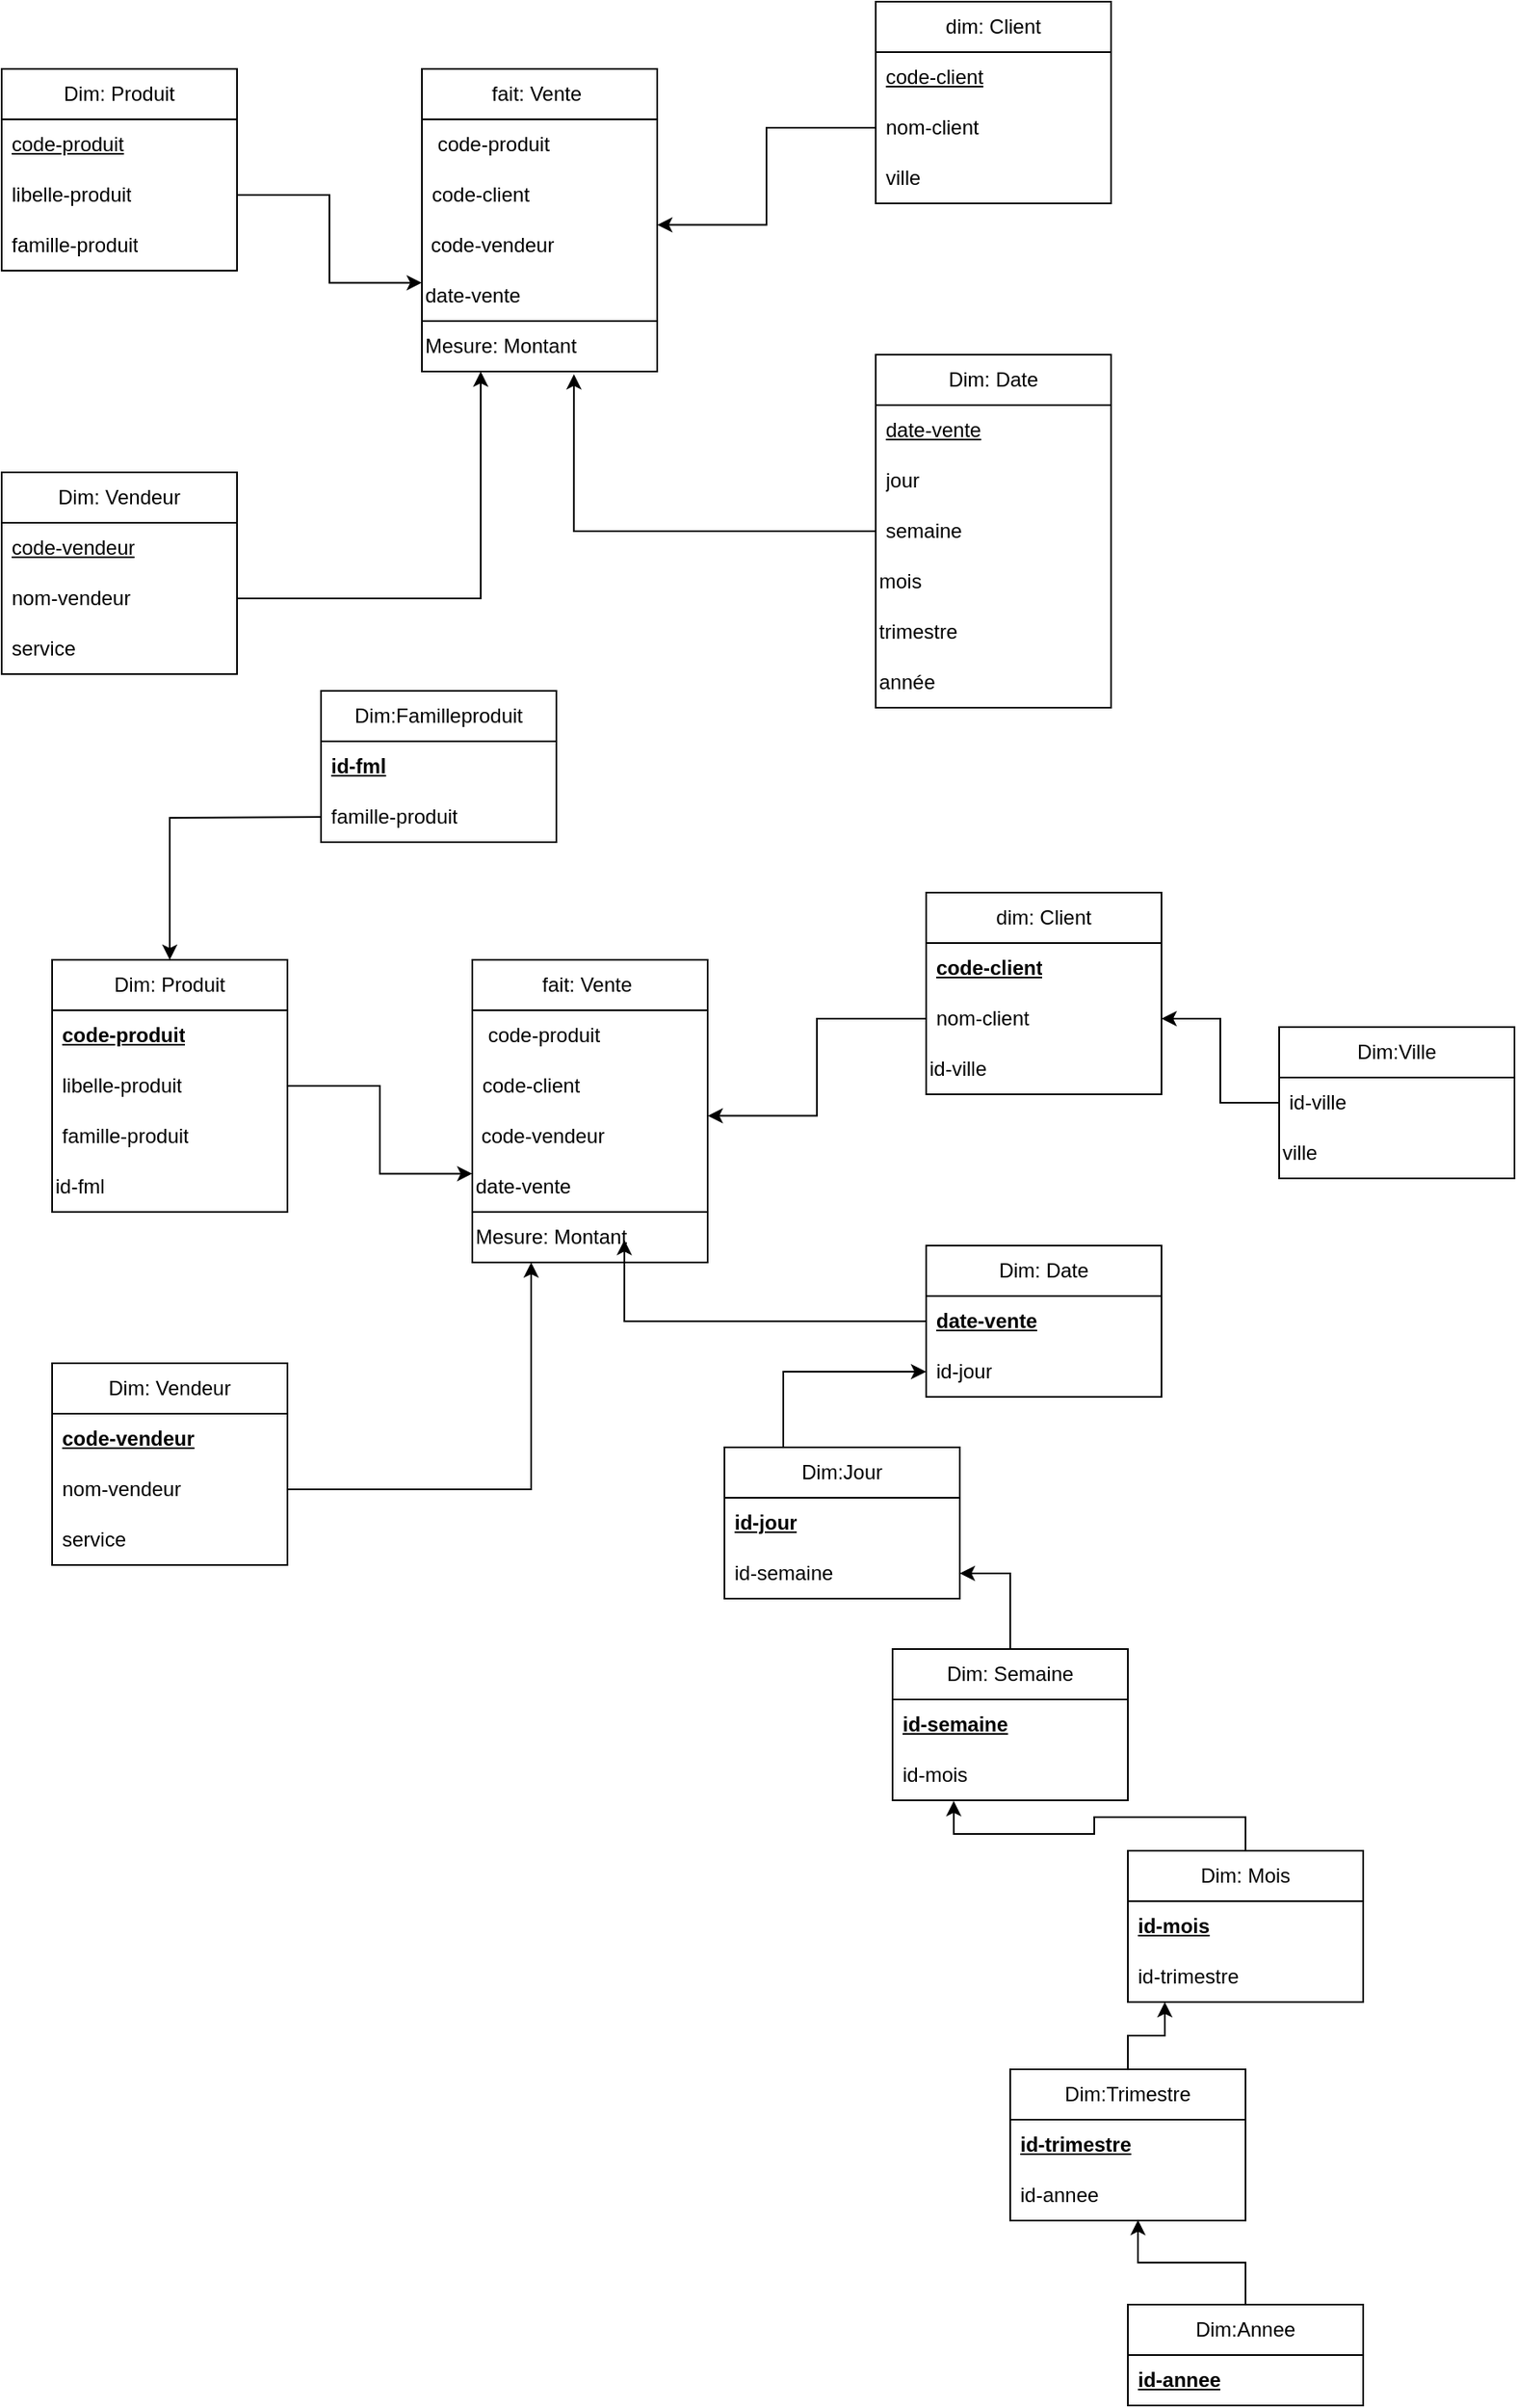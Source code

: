 <mxfile version="26.1.0">
  <diagram name="Page-1" id="KEDATxrR5Fn7vLpCj5Vk">
    <mxGraphModel dx="1235" dy="614" grid="1" gridSize="10" guides="1" tooltips="1" connect="1" arrows="1" fold="1" page="1" pageScale="1" pageWidth="850" pageHeight="1100" math="0" shadow="0">
      <root>
        <mxCell id="0" />
        <mxCell id="1" parent="0" />
        <mxCell id="0aM4Y-fV2f8SCpQGQELz-1" value="fait: Vente&amp;nbsp;" style="swimlane;fontStyle=0;childLayout=stackLayout;horizontal=1;startSize=30;horizontalStack=0;resizeParent=1;resizeParentMax=0;resizeLast=0;collapsible=1;marginBottom=0;whiteSpace=wrap;html=1;" vertex="1" parent="1">
          <mxGeometry x="360" y="140" width="140" height="180" as="geometry" />
        </mxCell>
        <mxCell id="0aM4Y-fV2f8SCpQGQELz-3" value="&amp;nbsp;code-produit" style="text;strokeColor=none;fillColor=none;align=left;verticalAlign=middle;spacingLeft=4;spacingRight=4;overflow=hidden;points=[[0,0.5],[1,0.5]];portConstraint=eastwest;rotatable=0;whiteSpace=wrap;html=1;" vertex="1" parent="0aM4Y-fV2f8SCpQGQELz-1">
          <mxGeometry y="30" width="140" height="30" as="geometry" />
        </mxCell>
        <mxCell id="0aM4Y-fV2f8SCpQGQELz-4" value="code-client" style="text;strokeColor=none;fillColor=none;align=left;verticalAlign=middle;spacingLeft=4;spacingRight=4;overflow=hidden;points=[[0,0.5],[1,0.5]];portConstraint=eastwest;rotatable=0;whiteSpace=wrap;html=1;" vertex="1" parent="0aM4Y-fV2f8SCpQGQELz-1">
          <mxGeometry y="60" width="140" height="30" as="geometry" />
        </mxCell>
        <mxCell id="0aM4Y-fV2f8SCpQGQELz-10" value="&amp;nbsp;code-vendeur" style="text;html=1;align=left;verticalAlign=middle;resizable=0;points=[];autosize=1;strokeColor=none;fillColor=none;" vertex="1" parent="0aM4Y-fV2f8SCpQGQELz-1">
          <mxGeometry y="90" width="140" height="30" as="geometry" />
        </mxCell>
        <mxCell id="0aM4Y-fV2f8SCpQGQELz-11" value="date-vente" style="text;html=1;align=left;verticalAlign=middle;resizable=0;points=[];autosize=1;strokeColor=none;fillColor=none;" vertex="1" parent="0aM4Y-fV2f8SCpQGQELz-1">
          <mxGeometry y="120" width="140" height="30" as="geometry" />
        </mxCell>
        <mxCell id="0aM4Y-fV2f8SCpQGQELz-19" value="Mesure: Montant" style="text;html=1;align=left;verticalAlign=middle;whiteSpace=wrap;rounded=0;strokeColor=default;" vertex="1" parent="0aM4Y-fV2f8SCpQGQELz-1">
          <mxGeometry y="150" width="140" height="30" as="geometry" />
        </mxCell>
        <mxCell id="0aM4Y-fV2f8SCpQGQELz-20" value="Dim: Produit" style="swimlane;fontStyle=0;childLayout=stackLayout;horizontal=1;startSize=30;horizontalStack=0;resizeParent=1;resizeParentMax=0;resizeLast=0;collapsible=1;marginBottom=0;whiteSpace=wrap;html=1;" vertex="1" parent="1">
          <mxGeometry x="110" y="140" width="140" height="120" as="geometry" />
        </mxCell>
        <mxCell id="0aM4Y-fV2f8SCpQGQELz-21" value="&lt;u&gt;code-produit&lt;/u&gt;" style="text;strokeColor=none;fillColor=none;align=left;verticalAlign=middle;spacingLeft=4;spacingRight=4;overflow=hidden;points=[[0,0.5],[1,0.5]];portConstraint=eastwest;rotatable=0;whiteSpace=wrap;html=1;" vertex="1" parent="0aM4Y-fV2f8SCpQGQELz-20">
          <mxGeometry y="30" width="140" height="30" as="geometry" />
        </mxCell>
        <mxCell id="0aM4Y-fV2f8SCpQGQELz-22" value="libelle-produit" style="text;strokeColor=none;fillColor=none;align=left;verticalAlign=middle;spacingLeft=4;spacingRight=4;overflow=hidden;points=[[0,0.5],[1,0.5]];portConstraint=eastwest;rotatable=0;whiteSpace=wrap;html=1;" vertex="1" parent="0aM4Y-fV2f8SCpQGQELz-20">
          <mxGeometry y="60" width="140" height="30" as="geometry" />
        </mxCell>
        <mxCell id="0aM4Y-fV2f8SCpQGQELz-23" value="famille-produit" style="text;strokeColor=none;fillColor=none;align=left;verticalAlign=middle;spacingLeft=4;spacingRight=4;overflow=hidden;points=[[0,0.5],[1,0.5]];portConstraint=eastwest;rotatable=0;whiteSpace=wrap;html=1;" vertex="1" parent="0aM4Y-fV2f8SCpQGQELz-20">
          <mxGeometry y="90" width="140" height="30" as="geometry" />
        </mxCell>
        <mxCell id="0aM4Y-fV2f8SCpQGQELz-24" value="dim: Client" style="swimlane;fontStyle=0;childLayout=stackLayout;horizontal=1;startSize=30;horizontalStack=0;resizeParent=1;resizeParentMax=0;resizeLast=0;collapsible=1;marginBottom=0;whiteSpace=wrap;html=1;" vertex="1" parent="1">
          <mxGeometry x="630" y="100" width="140" height="120" as="geometry" />
        </mxCell>
        <mxCell id="0aM4Y-fV2f8SCpQGQELz-25" value="&lt;u&gt;code-client&lt;/u&gt;" style="text;strokeColor=none;fillColor=none;align=left;verticalAlign=middle;spacingLeft=4;spacingRight=4;overflow=hidden;points=[[0,0.5],[1,0.5]];portConstraint=eastwest;rotatable=0;whiteSpace=wrap;html=1;" vertex="1" parent="0aM4Y-fV2f8SCpQGQELz-24">
          <mxGeometry y="30" width="140" height="30" as="geometry" />
        </mxCell>
        <mxCell id="0aM4Y-fV2f8SCpQGQELz-26" value="nom-client&amp;nbsp;" style="text;strokeColor=none;fillColor=none;align=left;verticalAlign=middle;spacingLeft=4;spacingRight=4;overflow=hidden;points=[[0,0.5],[1,0.5]];portConstraint=eastwest;rotatable=0;whiteSpace=wrap;html=1;" vertex="1" parent="0aM4Y-fV2f8SCpQGQELz-24">
          <mxGeometry y="60" width="140" height="30" as="geometry" />
        </mxCell>
        <mxCell id="0aM4Y-fV2f8SCpQGQELz-27" value="ville" style="text;strokeColor=none;fillColor=none;align=left;verticalAlign=middle;spacingLeft=4;spacingRight=4;overflow=hidden;points=[[0,0.5],[1,0.5]];portConstraint=eastwest;rotatable=0;whiteSpace=wrap;html=1;" vertex="1" parent="0aM4Y-fV2f8SCpQGQELz-24">
          <mxGeometry y="90" width="140" height="30" as="geometry" />
        </mxCell>
        <mxCell id="0aM4Y-fV2f8SCpQGQELz-29" value="Dim: Vendeur" style="swimlane;fontStyle=0;childLayout=stackLayout;horizontal=1;startSize=30;horizontalStack=0;resizeParent=1;resizeParentMax=0;resizeLast=0;collapsible=1;marginBottom=0;whiteSpace=wrap;html=1;" vertex="1" parent="1">
          <mxGeometry x="110" y="380" width="140" height="120" as="geometry" />
        </mxCell>
        <mxCell id="0aM4Y-fV2f8SCpQGQELz-30" value="&lt;u&gt;code-vendeur&lt;/u&gt;" style="text;strokeColor=none;fillColor=none;align=left;verticalAlign=middle;spacingLeft=4;spacingRight=4;overflow=hidden;points=[[0,0.5],[1,0.5]];portConstraint=eastwest;rotatable=0;whiteSpace=wrap;html=1;" vertex="1" parent="0aM4Y-fV2f8SCpQGQELz-29">
          <mxGeometry y="30" width="140" height="30" as="geometry" />
        </mxCell>
        <mxCell id="0aM4Y-fV2f8SCpQGQELz-31" value="nom-vendeur" style="text;strokeColor=none;fillColor=none;align=left;verticalAlign=middle;spacingLeft=4;spacingRight=4;overflow=hidden;points=[[0,0.5],[1,0.5]];portConstraint=eastwest;rotatable=0;whiteSpace=wrap;html=1;" vertex="1" parent="0aM4Y-fV2f8SCpQGQELz-29">
          <mxGeometry y="60" width="140" height="30" as="geometry" />
        </mxCell>
        <mxCell id="0aM4Y-fV2f8SCpQGQELz-32" value="service" style="text;strokeColor=none;fillColor=none;align=left;verticalAlign=middle;spacingLeft=4;spacingRight=4;overflow=hidden;points=[[0,0.5],[1,0.5]];portConstraint=eastwest;rotatable=0;whiteSpace=wrap;html=1;" vertex="1" parent="0aM4Y-fV2f8SCpQGQELz-29">
          <mxGeometry y="90" width="140" height="30" as="geometry" />
        </mxCell>
        <mxCell id="0aM4Y-fV2f8SCpQGQELz-33" value="Dim: Date" style="swimlane;fontStyle=0;childLayout=stackLayout;horizontal=1;startSize=30;horizontalStack=0;resizeParent=1;resizeParentMax=0;resizeLast=0;collapsible=1;marginBottom=0;whiteSpace=wrap;html=1;" vertex="1" parent="1">
          <mxGeometry x="630" y="310" width="140" height="210" as="geometry" />
        </mxCell>
        <mxCell id="0aM4Y-fV2f8SCpQGQELz-34" value="&lt;u&gt;date-vente&lt;/u&gt;" style="text;strokeColor=none;fillColor=none;align=left;verticalAlign=middle;spacingLeft=4;spacingRight=4;overflow=hidden;points=[[0,0.5],[1,0.5]];portConstraint=eastwest;rotatable=0;whiteSpace=wrap;html=1;" vertex="1" parent="0aM4Y-fV2f8SCpQGQELz-33">
          <mxGeometry y="30" width="140" height="30" as="geometry" />
        </mxCell>
        <mxCell id="0aM4Y-fV2f8SCpQGQELz-35" value="jour" style="text;strokeColor=none;fillColor=none;align=left;verticalAlign=middle;spacingLeft=4;spacingRight=4;overflow=hidden;points=[[0,0.5],[1,0.5]];portConstraint=eastwest;rotatable=0;whiteSpace=wrap;html=1;" vertex="1" parent="0aM4Y-fV2f8SCpQGQELz-33">
          <mxGeometry y="60" width="140" height="30" as="geometry" />
        </mxCell>
        <mxCell id="0aM4Y-fV2f8SCpQGQELz-36" value="semaine" style="text;strokeColor=none;fillColor=none;align=left;verticalAlign=middle;spacingLeft=4;spacingRight=4;overflow=hidden;points=[[0,0.5],[1,0.5]];portConstraint=eastwest;rotatable=0;whiteSpace=wrap;html=1;" vertex="1" parent="0aM4Y-fV2f8SCpQGQELz-33">
          <mxGeometry y="90" width="140" height="30" as="geometry" />
        </mxCell>
        <mxCell id="0aM4Y-fV2f8SCpQGQELz-38" value="mois" style="text;html=1;align=left;verticalAlign=middle;whiteSpace=wrap;rounded=0;" vertex="1" parent="0aM4Y-fV2f8SCpQGQELz-33">
          <mxGeometry y="120" width="140" height="30" as="geometry" />
        </mxCell>
        <mxCell id="0aM4Y-fV2f8SCpQGQELz-39" value="trimestre" style="text;html=1;align=left;verticalAlign=middle;whiteSpace=wrap;rounded=0;" vertex="1" parent="0aM4Y-fV2f8SCpQGQELz-33">
          <mxGeometry y="150" width="140" height="30" as="geometry" />
        </mxCell>
        <mxCell id="0aM4Y-fV2f8SCpQGQELz-40" value="année" style="text;html=1;align=left;verticalAlign=middle;whiteSpace=wrap;rounded=0;" vertex="1" parent="0aM4Y-fV2f8SCpQGQELz-33">
          <mxGeometry y="180" width="140" height="30" as="geometry" />
        </mxCell>
        <mxCell id="0aM4Y-fV2f8SCpQGQELz-41" style="edgeStyle=orthogonalEdgeStyle;rounded=0;orthogonalLoop=1;jettySize=auto;html=1;exitX=1;exitY=0.5;exitDx=0;exitDy=0;entryX=0;entryY=0.24;entryDx=0;entryDy=0;entryPerimeter=0;" edge="1" parent="1" source="0aM4Y-fV2f8SCpQGQELz-22" target="0aM4Y-fV2f8SCpQGQELz-11">
          <mxGeometry relative="1" as="geometry">
            <mxPoint x="350" y="260" as="targetPoint" />
          </mxGeometry>
        </mxCell>
        <mxCell id="0aM4Y-fV2f8SCpQGQELz-42" style="edgeStyle=orthogonalEdgeStyle;rounded=0;orthogonalLoop=1;jettySize=auto;html=1;exitX=1;exitY=0.5;exitDx=0;exitDy=0;entryX=0.25;entryY=1;entryDx=0;entryDy=0;" edge="1" parent="1" source="0aM4Y-fV2f8SCpQGQELz-31" target="0aM4Y-fV2f8SCpQGQELz-19">
          <mxGeometry relative="1" as="geometry" />
        </mxCell>
        <mxCell id="0aM4Y-fV2f8SCpQGQELz-43" style="edgeStyle=orthogonalEdgeStyle;rounded=0;orthogonalLoop=1;jettySize=auto;html=1;exitX=0;exitY=0.5;exitDx=0;exitDy=0;entryX=0.646;entryY=1.053;entryDx=0;entryDy=0;entryPerimeter=0;" edge="1" parent="1" source="0aM4Y-fV2f8SCpQGQELz-36" target="0aM4Y-fV2f8SCpQGQELz-19">
          <mxGeometry relative="1" as="geometry" />
        </mxCell>
        <mxCell id="0aM4Y-fV2f8SCpQGQELz-44" style="edgeStyle=orthogonalEdgeStyle;rounded=0;orthogonalLoop=1;jettySize=auto;html=1;exitX=0;exitY=0.5;exitDx=0;exitDy=0;entryX=1;entryY=0.093;entryDx=0;entryDy=0;entryPerimeter=0;" edge="1" parent="1" source="0aM4Y-fV2f8SCpQGQELz-26" target="0aM4Y-fV2f8SCpQGQELz-10">
          <mxGeometry relative="1" as="geometry" />
        </mxCell>
        <mxCell id="0aM4Y-fV2f8SCpQGQELz-74" value="fait: Vente&amp;nbsp;" style="swimlane;fontStyle=0;childLayout=stackLayout;horizontal=1;startSize=30;horizontalStack=0;resizeParent=1;resizeParentMax=0;resizeLast=0;collapsible=1;marginBottom=0;whiteSpace=wrap;html=1;" vertex="1" parent="1">
          <mxGeometry x="390" y="670" width="140" height="180" as="geometry" />
        </mxCell>
        <mxCell id="0aM4Y-fV2f8SCpQGQELz-75" value="&amp;nbsp;code-produit" style="text;strokeColor=none;fillColor=none;align=left;verticalAlign=middle;spacingLeft=4;spacingRight=4;overflow=hidden;points=[[0,0.5],[1,0.5]];portConstraint=eastwest;rotatable=0;whiteSpace=wrap;html=1;" vertex="1" parent="0aM4Y-fV2f8SCpQGQELz-74">
          <mxGeometry y="30" width="140" height="30" as="geometry" />
        </mxCell>
        <mxCell id="0aM4Y-fV2f8SCpQGQELz-76" value="code-client" style="text;strokeColor=none;fillColor=none;align=left;verticalAlign=middle;spacingLeft=4;spacingRight=4;overflow=hidden;points=[[0,0.5],[1,0.5]];portConstraint=eastwest;rotatable=0;whiteSpace=wrap;html=1;" vertex="1" parent="0aM4Y-fV2f8SCpQGQELz-74">
          <mxGeometry y="60" width="140" height="30" as="geometry" />
        </mxCell>
        <mxCell id="0aM4Y-fV2f8SCpQGQELz-77" value="&amp;nbsp;code-vendeur" style="text;html=1;align=left;verticalAlign=middle;resizable=0;points=[];autosize=1;strokeColor=none;fillColor=none;" vertex="1" parent="0aM4Y-fV2f8SCpQGQELz-74">
          <mxGeometry y="90" width="140" height="30" as="geometry" />
        </mxCell>
        <mxCell id="0aM4Y-fV2f8SCpQGQELz-78" value="date-vente" style="text;html=1;align=left;verticalAlign=middle;resizable=0;points=[];autosize=1;strokeColor=none;fillColor=none;" vertex="1" parent="0aM4Y-fV2f8SCpQGQELz-74">
          <mxGeometry y="120" width="140" height="30" as="geometry" />
        </mxCell>
        <mxCell id="0aM4Y-fV2f8SCpQGQELz-79" value="Mesure: Montant" style="text;html=1;align=left;verticalAlign=middle;whiteSpace=wrap;rounded=0;strokeColor=default;" vertex="1" parent="0aM4Y-fV2f8SCpQGQELz-74">
          <mxGeometry y="150" width="140" height="30" as="geometry" />
        </mxCell>
        <mxCell id="0aM4Y-fV2f8SCpQGQELz-80" value="Dim: Produit" style="swimlane;fontStyle=0;childLayout=stackLayout;horizontal=1;startSize=30;horizontalStack=0;resizeParent=1;resizeParentMax=0;resizeLast=0;collapsible=1;marginBottom=0;whiteSpace=wrap;html=1;" vertex="1" parent="1">
          <mxGeometry x="140" y="670" width="140" height="150" as="geometry" />
        </mxCell>
        <mxCell id="0aM4Y-fV2f8SCpQGQELz-81" value="&lt;u&gt;&lt;b&gt;code-produit&lt;/b&gt;&lt;/u&gt;" style="text;strokeColor=none;fillColor=none;align=left;verticalAlign=middle;spacingLeft=4;spacingRight=4;overflow=hidden;points=[[0,0.5],[1,0.5]];portConstraint=eastwest;rotatable=0;whiteSpace=wrap;html=1;" vertex="1" parent="0aM4Y-fV2f8SCpQGQELz-80">
          <mxGeometry y="30" width="140" height="30" as="geometry" />
        </mxCell>
        <mxCell id="0aM4Y-fV2f8SCpQGQELz-82" value="libelle-produit" style="text;strokeColor=none;fillColor=none;align=left;verticalAlign=middle;spacingLeft=4;spacingRight=4;overflow=hidden;points=[[0,0.5],[1,0.5]];portConstraint=eastwest;rotatable=0;whiteSpace=wrap;html=1;" vertex="1" parent="0aM4Y-fV2f8SCpQGQELz-80">
          <mxGeometry y="60" width="140" height="30" as="geometry" />
        </mxCell>
        <mxCell id="0aM4Y-fV2f8SCpQGQELz-83" value="famille-produit" style="text;strokeColor=none;fillColor=none;align=left;verticalAlign=middle;spacingLeft=4;spacingRight=4;overflow=hidden;points=[[0,0.5],[1,0.5]];portConstraint=eastwest;rotatable=0;whiteSpace=wrap;html=1;" vertex="1" parent="0aM4Y-fV2f8SCpQGQELz-80">
          <mxGeometry y="90" width="140" height="30" as="geometry" />
        </mxCell>
        <mxCell id="0aM4Y-fV2f8SCpQGQELz-124" value="id-fml" style="text;html=1;align=left;verticalAlign=middle;whiteSpace=wrap;rounded=0;" vertex="1" parent="0aM4Y-fV2f8SCpQGQELz-80">
          <mxGeometry y="120" width="140" height="30" as="geometry" />
        </mxCell>
        <mxCell id="0aM4Y-fV2f8SCpQGQELz-84" value="dim: Client" style="swimlane;fontStyle=0;childLayout=stackLayout;horizontal=1;startSize=30;horizontalStack=0;resizeParent=1;resizeParentMax=0;resizeLast=0;collapsible=1;marginBottom=0;whiteSpace=wrap;html=1;" vertex="1" parent="1">
          <mxGeometry x="660" y="630" width="140" height="120" as="geometry" />
        </mxCell>
        <mxCell id="0aM4Y-fV2f8SCpQGQELz-85" value="&lt;u&gt;&lt;b&gt;code-client&lt;/b&gt;&lt;/u&gt;" style="text;strokeColor=none;fillColor=none;align=left;verticalAlign=middle;spacingLeft=4;spacingRight=4;overflow=hidden;points=[[0,0.5],[1,0.5]];portConstraint=eastwest;rotatable=0;whiteSpace=wrap;html=1;" vertex="1" parent="0aM4Y-fV2f8SCpQGQELz-84">
          <mxGeometry y="30" width="140" height="30" as="geometry" />
        </mxCell>
        <mxCell id="0aM4Y-fV2f8SCpQGQELz-86" value="nom-client&amp;nbsp;" style="text;strokeColor=none;fillColor=none;align=left;verticalAlign=middle;spacingLeft=4;spacingRight=4;overflow=hidden;points=[[0,0.5],[1,0.5]];portConstraint=eastwest;rotatable=0;whiteSpace=wrap;html=1;" vertex="1" parent="0aM4Y-fV2f8SCpQGQELz-84">
          <mxGeometry y="60" width="140" height="30" as="geometry" />
        </mxCell>
        <mxCell id="0aM4Y-fV2f8SCpQGQELz-134" value="id-ville" style="text;html=1;align=left;verticalAlign=middle;whiteSpace=wrap;rounded=0;" vertex="1" parent="0aM4Y-fV2f8SCpQGQELz-84">
          <mxGeometry y="90" width="140" height="30" as="geometry" />
        </mxCell>
        <mxCell id="0aM4Y-fV2f8SCpQGQELz-88" value="Dim: Vendeur" style="swimlane;fontStyle=0;childLayout=stackLayout;horizontal=1;startSize=30;horizontalStack=0;resizeParent=1;resizeParentMax=0;resizeLast=0;collapsible=1;marginBottom=0;whiteSpace=wrap;html=1;" vertex="1" parent="1">
          <mxGeometry x="140" y="910" width="140" height="120" as="geometry" />
        </mxCell>
        <mxCell id="0aM4Y-fV2f8SCpQGQELz-89" value="&lt;u&gt;&lt;b&gt;code-vendeur&lt;/b&gt;&lt;/u&gt;" style="text;strokeColor=none;fillColor=none;align=left;verticalAlign=middle;spacingLeft=4;spacingRight=4;overflow=hidden;points=[[0,0.5],[1,0.5]];portConstraint=eastwest;rotatable=0;whiteSpace=wrap;html=1;" vertex="1" parent="0aM4Y-fV2f8SCpQGQELz-88">
          <mxGeometry y="30" width="140" height="30" as="geometry" />
        </mxCell>
        <mxCell id="0aM4Y-fV2f8SCpQGQELz-90" value="nom-vendeur" style="text;strokeColor=none;fillColor=none;align=left;verticalAlign=middle;spacingLeft=4;spacingRight=4;overflow=hidden;points=[[0,0.5],[1,0.5]];portConstraint=eastwest;rotatable=0;whiteSpace=wrap;html=1;" vertex="1" parent="0aM4Y-fV2f8SCpQGQELz-88">
          <mxGeometry y="60" width="140" height="30" as="geometry" />
        </mxCell>
        <mxCell id="0aM4Y-fV2f8SCpQGQELz-91" value="service" style="text;strokeColor=none;fillColor=none;align=left;verticalAlign=middle;spacingLeft=4;spacingRight=4;overflow=hidden;points=[[0,0.5],[1,0.5]];portConstraint=eastwest;rotatable=0;whiteSpace=wrap;html=1;" vertex="1" parent="0aM4Y-fV2f8SCpQGQELz-88">
          <mxGeometry y="90" width="140" height="30" as="geometry" />
        </mxCell>
        <mxCell id="0aM4Y-fV2f8SCpQGQELz-92" value="Dim: Date" style="swimlane;fontStyle=0;childLayout=stackLayout;horizontal=1;startSize=30;horizontalStack=0;resizeParent=1;resizeParentMax=0;resizeLast=0;collapsible=1;marginBottom=0;whiteSpace=wrap;html=1;" vertex="1" parent="1">
          <mxGeometry x="660" y="840" width="140" height="90" as="geometry" />
        </mxCell>
        <mxCell id="0aM4Y-fV2f8SCpQGQELz-93" value="&lt;u&gt;&lt;b&gt;date-vente&lt;/b&gt;&lt;/u&gt;" style="text;strokeColor=none;fillColor=none;align=left;verticalAlign=middle;spacingLeft=4;spacingRight=4;overflow=hidden;points=[[0,0.5],[1,0.5]];portConstraint=eastwest;rotatable=0;whiteSpace=wrap;html=1;" vertex="1" parent="0aM4Y-fV2f8SCpQGQELz-92">
          <mxGeometry y="30" width="140" height="30" as="geometry" />
        </mxCell>
        <mxCell id="0aM4Y-fV2f8SCpQGQELz-94" value="id-jour" style="text;strokeColor=none;fillColor=none;align=left;verticalAlign=middle;spacingLeft=4;spacingRight=4;overflow=hidden;points=[[0,0.5],[1,0.5]];portConstraint=eastwest;rotatable=0;whiteSpace=wrap;html=1;" vertex="1" parent="0aM4Y-fV2f8SCpQGQELz-92">
          <mxGeometry y="60" width="140" height="30" as="geometry" />
        </mxCell>
        <mxCell id="0aM4Y-fV2f8SCpQGQELz-99" style="edgeStyle=orthogonalEdgeStyle;rounded=0;orthogonalLoop=1;jettySize=auto;html=1;exitX=1;exitY=0.5;exitDx=0;exitDy=0;entryX=0;entryY=0.24;entryDx=0;entryDy=0;entryPerimeter=0;" edge="1" parent="1" source="0aM4Y-fV2f8SCpQGQELz-82" target="0aM4Y-fV2f8SCpQGQELz-78">
          <mxGeometry relative="1" as="geometry">
            <mxPoint x="380" y="790" as="targetPoint" />
          </mxGeometry>
        </mxCell>
        <mxCell id="0aM4Y-fV2f8SCpQGQELz-100" style="edgeStyle=orthogonalEdgeStyle;rounded=0;orthogonalLoop=1;jettySize=auto;html=1;exitX=1;exitY=0.5;exitDx=0;exitDy=0;entryX=0.25;entryY=1;entryDx=0;entryDy=0;" edge="1" parent="1" source="0aM4Y-fV2f8SCpQGQELz-90" target="0aM4Y-fV2f8SCpQGQELz-79">
          <mxGeometry relative="1" as="geometry" />
        </mxCell>
        <mxCell id="0aM4Y-fV2f8SCpQGQELz-101" style="edgeStyle=orthogonalEdgeStyle;rounded=0;orthogonalLoop=1;jettySize=auto;html=1;exitX=0;exitY=0.5;exitDx=0;exitDy=0;entryX=0.646;entryY=1.053;entryDx=0;entryDy=0;entryPerimeter=0;" edge="1" parent="1">
          <mxGeometry relative="1" as="geometry">
            <mxPoint x="660" y="930" as="sourcePoint" />
            <mxPoint x="480.44" y="836.59" as="targetPoint" />
            <Array as="points">
              <mxPoint x="660" y="885" />
              <mxPoint x="480" y="885" />
            </Array>
          </mxGeometry>
        </mxCell>
        <mxCell id="0aM4Y-fV2f8SCpQGQELz-102" style="edgeStyle=orthogonalEdgeStyle;rounded=0;orthogonalLoop=1;jettySize=auto;html=1;exitX=0;exitY=0.5;exitDx=0;exitDy=0;entryX=1;entryY=0.093;entryDx=0;entryDy=0;entryPerimeter=0;" edge="1" parent="1" source="0aM4Y-fV2f8SCpQGQELz-86" target="0aM4Y-fV2f8SCpQGQELz-77">
          <mxGeometry relative="1" as="geometry" />
        </mxCell>
        <mxCell id="0aM4Y-fV2f8SCpQGQELz-161" style="edgeStyle=orthogonalEdgeStyle;rounded=0;orthogonalLoop=1;jettySize=auto;html=1;exitX=0.25;exitY=0;exitDx=0;exitDy=0;" edge="1" parent="1" source="0aM4Y-fV2f8SCpQGQELz-112" target="0aM4Y-fV2f8SCpQGQELz-94">
          <mxGeometry relative="1" as="geometry">
            <mxPoint x="640" y="910" as="targetPoint" />
          </mxGeometry>
        </mxCell>
        <mxCell id="0aM4Y-fV2f8SCpQGQELz-112" value="Dim:Jour" style="swimlane;fontStyle=0;childLayout=stackLayout;horizontal=1;startSize=30;horizontalStack=0;resizeParent=1;resizeParentMax=0;resizeLast=0;collapsible=1;marginBottom=0;whiteSpace=wrap;html=1;" vertex="1" parent="1">
          <mxGeometry x="540" y="960" width="140" height="90" as="geometry" />
        </mxCell>
        <mxCell id="0aM4Y-fV2f8SCpQGQELz-113" value="&lt;b&gt;&lt;u&gt;id-jour&lt;/u&gt;&lt;/b&gt;" style="text;strokeColor=none;fillColor=none;align=left;verticalAlign=middle;spacingLeft=4;spacingRight=4;overflow=hidden;points=[[0,0.5],[1,0.5]];portConstraint=eastwest;rotatable=0;whiteSpace=wrap;html=1;" vertex="1" parent="0aM4Y-fV2f8SCpQGQELz-112">
          <mxGeometry y="30" width="140" height="30" as="geometry" />
        </mxCell>
        <mxCell id="0aM4Y-fV2f8SCpQGQELz-114" value="id-semaine" style="text;strokeColor=none;fillColor=none;align=left;verticalAlign=middle;spacingLeft=4;spacingRight=4;overflow=hidden;points=[[0,0.5],[1,0.5]];portConstraint=eastwest;rotatable=0;whiteSpace=wrap;html=1;" vertex="1" parent="0aM4Y-fV2f8SCpQGQELz-112">
          <mxGeometry y="60" width="140" height="30" as="geometry" />
        </mxCell>
        <mxCell id="0aM4Y-fV2f8SCpQGQELz-120" value="Dim:Familleproduit" style="swimlane;fontStyle=0;childLayout=stackLayout;horizontal=1;startSize=30;horizontalStack=0;resizeParent=1;resizeParentMax=0;resizeLast=0;collapsible=1;marginBottom=0;whiteSpace=wrap;html=1;" vertex="1" parent="1">
          <mxGeometry x="300" y="510" width="140" height="90" as="geometry" />
        </mxCell>
        <mxCell id="0aM4Y-fV2f8SCpQGQELz-121" value="&lt;b&gt;&lt;u&gt;id-fml&lt;/u&gt;&lt;/b&gt;" style="text;strokeColor=none;fillColor=none;align=left;verticalAlign=middle;spacingLeft=4;spacingRight=4;overflow=hidden;points=[[0,0.5],[1,0.5]];portConstraint=eastwest;rotatable=0;whiteSpace=wrap;html=1;" vertex="1" parent="0aM4Y-fV2f8SCpQGQELz-120">
          <mxGeometry y="30" width="140" height="30" as="geometry" />
        </mxCell>
        <mxCell id="0aM4Y-fV2f8SCpQGQELz-123" value="famille-produit" style="text;strokeColor=none;fillColor=none;align=left;verticalAlign=middle;spacingLeft=4;spacingRight=4;overflow=hidden;points=[[0,0.5],[1,0.5]];portConstraint=eastwest;rotatable=0;whiteSpace=wrap;html=1;" vertex="1" parent="0aM4Y-fV2f8SCpQGQELz-120">
          <mxGeometry y="60" width="140" height="30" as="geometry" />
        </mxCell>
        <mxCell id="0aM4Y-fV2f8SCpQGQELz-125" style="edgeStyle=orthogonalEdgeStyle;rounded=0;orthogonalLoop=1;jettySize=auto;html=1;exitX=0;exitY=0.5;exitDx=0;exitDy=0;" edge="1" parent="1" target="0aM4Y-fV2f8SCpQGQELz-80">
          <mxGeometry relative="1" as="geometry">
            <mxPoint x="300" y="585" as="sourcePoint" />
          </mxGeometry>
        </mxCell>
        <mxCell id="0aM4Y-fV2f8SCpQGQELz-130" value="Dim:Ville" style="swimlane;fontStyle=0;childLayout=stackLayout;horizontal=1;startSize=30;horizontalStack=0;resizeParent=1;resizeParentMax=0;resizeLast=0;collapsible=1;marginBottom=0;whiteSpace=wrap;html=1;" vertex="1" parent="1">
          <mxGeometry x="870" y="710" width="140" height="90" as="geometry" />
        </mxCell>
        <mxCell id="0aM4Y-fV2f8SCpQGQELz-131" value="id-ville" style="text;strokeColor=none;fillColor=none;align=left;verticalAlign=middle;spacingLeft=4;spacingRight=4;overflow=hidden;points=[[0,0.5],[1,0.5]];portConstraint=eastwest;rotatable=0;whiteSpace=wrap;html=1;" vertex="1" parent="0aM4Y-fV2f8SCpQGQELz-130">
          <mxGeometry y="30" width="140" height="30" as="geometry" />
        </mxCell>
        <mxCell id="0aM4Y-fV2f8SCpQGQELz-135" value="ville" style="text;html=1;align=left;verticalAlign=middle;whiteSpace=wrap;rounded=0;" vertex="1" parent="0aM4Y-fV2f8SCpQGQELz-130">
          <mxGeometry y="60" width="140" height="30" as="geometry" />
        </mxCell>
        <mxCell id="0aM4Y-fV2f8SCpQGQELz-136" style="edgeStyle=orthogonalEdgeStyle;rounded=0;orthogonalLoop=1;jettySize=auto;html=1;exitX=0;exitY=0.5;exitDx=0;exitDy=0;entryX=1;entryY=0.5;entryDx=0;entryDy=0;" edge="1" parent="1" source="0aM4Y-fV2f8SCpQGQELz-131" target="0aM4Y-fV2f8SCpQGQELz-86">
          <mxGeometry relative="1" as="geometry" />
        </mxCell>
        <mxCell id="0aM4Y-fV2f8SCpQGQELz-159" style="edgeStyle=orthogonalEdgeStyle;rounded=0;orthogonalLoop=1;jettySize=auto;html=1;exitX=0.5;exitY=0;exitDx=0;exitDy=0;entryX=1;entryY=0.5;entryDx=0;entryDy=0;" edge="1" parent="1" source="0aM4Y-fV2f8SCpQGQELz-137" target="0aM4Y-fV2f8SCpQGQELz-114">
          <mxGeometry relative="1" as="geometry" />
        </mxCell>
        <mxCell id="0aM4Y-fV2f8SCpQGQELz-137" value="Dim: Semaine" style="swimlane;fontStyle=0;childLayout=stackLayout;horizontal=1;startSize=30;horizontalStack=0;resizeParent=1;resizeParentMax=0;resizeLast=0;collapsible=1;marginBottom=0;whiteSpace=wrap;html=1;" vertex="1" parent="1">
          <mxGeometry x="640" y="1080" width="140" height="90" as="geometry" />
        </mxCell>
        <mxCell id="0aM4Y-fV2f8SCpQGQELz-138" value="&lt;b&gt;&lt;u style=&quot;&quot;&gt;id-semaine&lt;/u&gt;&lt;/b&gt;" style="text;strokeColor=none;fillColor=none;align=left;verticalAlign=middle;spacingLeft=4;spacingRight=4;overflow=hidden;points=[[0,0.5],[1,0.5]];portConstraint=eastwest;rotatable=0;whiteSpace=wrap;html=1;" vertex="1" parent="0aM4Y-fV2f8SCpQGQELz-137">
          <mxGeometry y="30" width="140" height="30" as="geometry" />
        </mxCell>
        <mxCell id="0aM4Y-fV2f8SCpQGQELz-139" value="id-mois" style="text;strokeColor=none;fillColor=none;align=left;verticalAlign=middle;spacingLeft=4;spacingRight=4;overflow=hidden;points=[[0,0.5],[1,0.5]];portConstraint=eastwest;rotatable=0;whiteSpace=wrap;html=1;" vertex="1" parent="0aM4Y-fV2f8SCpQGQELz-137">
          <mxGeometry y="60" width="140" height="30" as="geometry" />
        </mxCell>
        <mxCell id="0aM4Y-fV2f8SCpQGQELz-141" value="Dim: Mois" style="swimlane;fontStyle=0;childLayout=stackLayout;horizontal=1;startSize=30;horizontalStack=0;resizeParent=1;resizeParentMax=0;resizeLast=0;collapsible=1;marginBottom=0;whiteSpace=wrap;html=1;" vertex="1" parent="1">
          <mxGeometry x="780" y="1200" width="140" height="90" as="geometry" />
        </mxCell>
        <mxCell id="0aM4Y-fV2f8SCpQGQELz-142" value="&lt;b style=&quot;&quot;&gt;&lt;u style=&quot;&quot;&gt;id-mois&lt;/u&gt;&lt;/b&gt;" style="text;strokeColor=none;fillColor=none;align=left;verticalAlign=middle;spacingLeft=4;spacingRight=4;overflow=hidden;points=[[0,0.5],[1,0.5]];portConstraint=eastwest;rotatable=0;whiteSpace=wrap;html=1;" vertex="1" parent="0aM4Y-fV2f8SCpQGQELz-141">
          <mxGeometry y="30" width="140" height="30" as="geometry" />
        </mxCell>
        <mxCell id="0aM4Y-fV2f8SCpQGQELz-143" value="id-trimestre" style="text;strokeColor=none;fillColor=none;align=left;verticalAlign=middle;spacingLeft=4;spacingRight=4;overflow=hidden;points=[[0,0.5],[1,0.5]];portConstraint=eastwest;rotatable=0;whiteSpace=wrap;html=1;" vertex="1" parent="0aM4Y-fV2f8SCpQGQELz-141">
          <mxGeometry y="60" width="140" height="30" as="geometry" />
        </mxCell>
        <mxCell id="0aM4Y-fV2f8SCpQGQELz-145" value="Dim:Trimestre" style="swimlane;fontStyle=0;childLayout=stackLayout;horizontal=1;startSize=30;horizontalStack=0;resizeParent=1;resizeParentMax=0;resizeLast=0;collapsible=1;marginBottom=0;whiteSpace=wrap;html=1;" vertex="1" parent="1">
          <mxGeometry x="710" y="1330" width="140" height="90" as="geometry" />
        </mxCell>
        <mxCell id="0aM4Y-fV2f8SCpQGQELz-146" value="&lt;b&gt;&lt;u&gt;id-trimestre&lt;/u&gt;&lt;/b&gt;" style="text;strokeColor=none;fillColor=none;align=left;verticalAlign=middle;spacingLeft=4;spacingRight=4;overflow=hidden;points=[[0,0.5],[1,0.5]];portConstraint=eastwest;rotatable=0;whiteSpace=wrap;html=1;" vertex="1" parent="0aM4Y-fV2f8SCpQGQELz-145">
          <mxGeometry y="30" width="140" height="30" as="geometry" />
        </mxCell>
        <mxCell id="0aM4Y-fV2f8SCpQGQELz-147" value="id-annee" style="text;strokeColor=none;fillColor=none;align=left;verticalAlign=middle;spacingLeft=4;spacingRight=4;overflow=hidden;points=[[0,0.5],[1,0.5]];portConstraint=eastwest;rotatable=0;whiteSpace=wrap;html=1;" vertex="1" parent="0aM4Y-fV2f8SCpQGQELz-145">
          <mxGeometry y="60" width="140" height="30" as="geometry" />
        </mxCell>
        <mxCell id="0aM4Y-fV2f8SCpQGQELz-149" value="Dim:Annee" style="swimlane;fontStyle=0;childLayout=stackLayout;horizontal=1;startSize=30;horizontalStack=0;resizeParent=1;resizeParentMax=0;resizeLast=0;collapsible=1;marginBottom=0;whiteSpace=wrap;html=1;" vertex="1" parent="1">
          <mxGeometry x="780" y="1470" width="140" height="60" as="geometry" />
        </mxCell>
        <mxCell id="0aM4Y-fV2f8SCpQGQELz-150" value="&lt;b&gt;&lt;u&gt;id-annee&lt;/u&gt;&lt;/b&gt;" style="text;strokeColor=none;fillColor=none;align=left;verticalAlign=middle;spacingLeft=4;spacingRight=4;overflow=hidden;points=[[0,0.5],[1,0.5]];portConstraint=eastwest;rotatable=0;whiteSpace=wrap;html=1;" vertex="1" parent="0aM4Y-fV2f8SCpQGQELz-149">
          <mxGeometry y="30" width="140" height="30" as="geometry" />
        </mxCell>
        <mxCell id="0aM4Y-fV2f8SCpQGQELz-155" style="edgeStyle=orthogonalEdgeStyle;rounded=0;orthogonalLoop=1;jettySize=auto;html=1;exitX=0.5;exitY=0;exitDx=0;exitDy=0;entryX=0.543;entryY=0.987;entryDx=0;entryDy=0;entryPerimeter=0;" edge="1" parent="1" source="0aM4Y-fV2f8SCpQGQELz-149" target="0aM4Y-fV2f8SCpQGQELz-147">
          <mxGeometry relative="1" as="geometry" />
        </mxCell>
        <mxCell id="0aM4Y-fV2f8SCpQGQELz-156" style="edgeStyle=orthogonalEdgeStyle;rounded=0;orthogonalLoop=1;jettySize=auto;html=1;exitX=0.5;exitY=0;exitDx=0;exitDy=0;entryX=0.157;entryY=1;entryDx=0;entryDy=0;entryPerimeter=0;" edge="1" parent="1" source="0aM4Y-fV2f8SCpQGQELz-145" target="0aM4Y-fV2f8SCpQGQELz-143">
          <mxGeometry relative="1" as="geometry" />
        </mxCell>
        <mxCell id="0aM4Y-fV2f8SCpQGQELz-158" style="edgeStyle=orthogonalEdgeStyle;rounded=0;orthogonalLoop=1;jettySize=auto;html=1;exitX=0.5;exitY=0;exitDx=0;exitDy=0;entryX=0.26;entryY=1.013;entryDx=0;entryDy=0;entryPerimeter=0;" edge="1" parent="1" source="0aM4Y-fV2f8SCpQGQELz-141" target="0aM4Y-fV2f8SCpQGQELz-139">
          <mxGeometry relative="1" as="geometry" />
        </mxCell>
      </root>
    </mxGraphModel>
  </diagram>
</mxfile>

